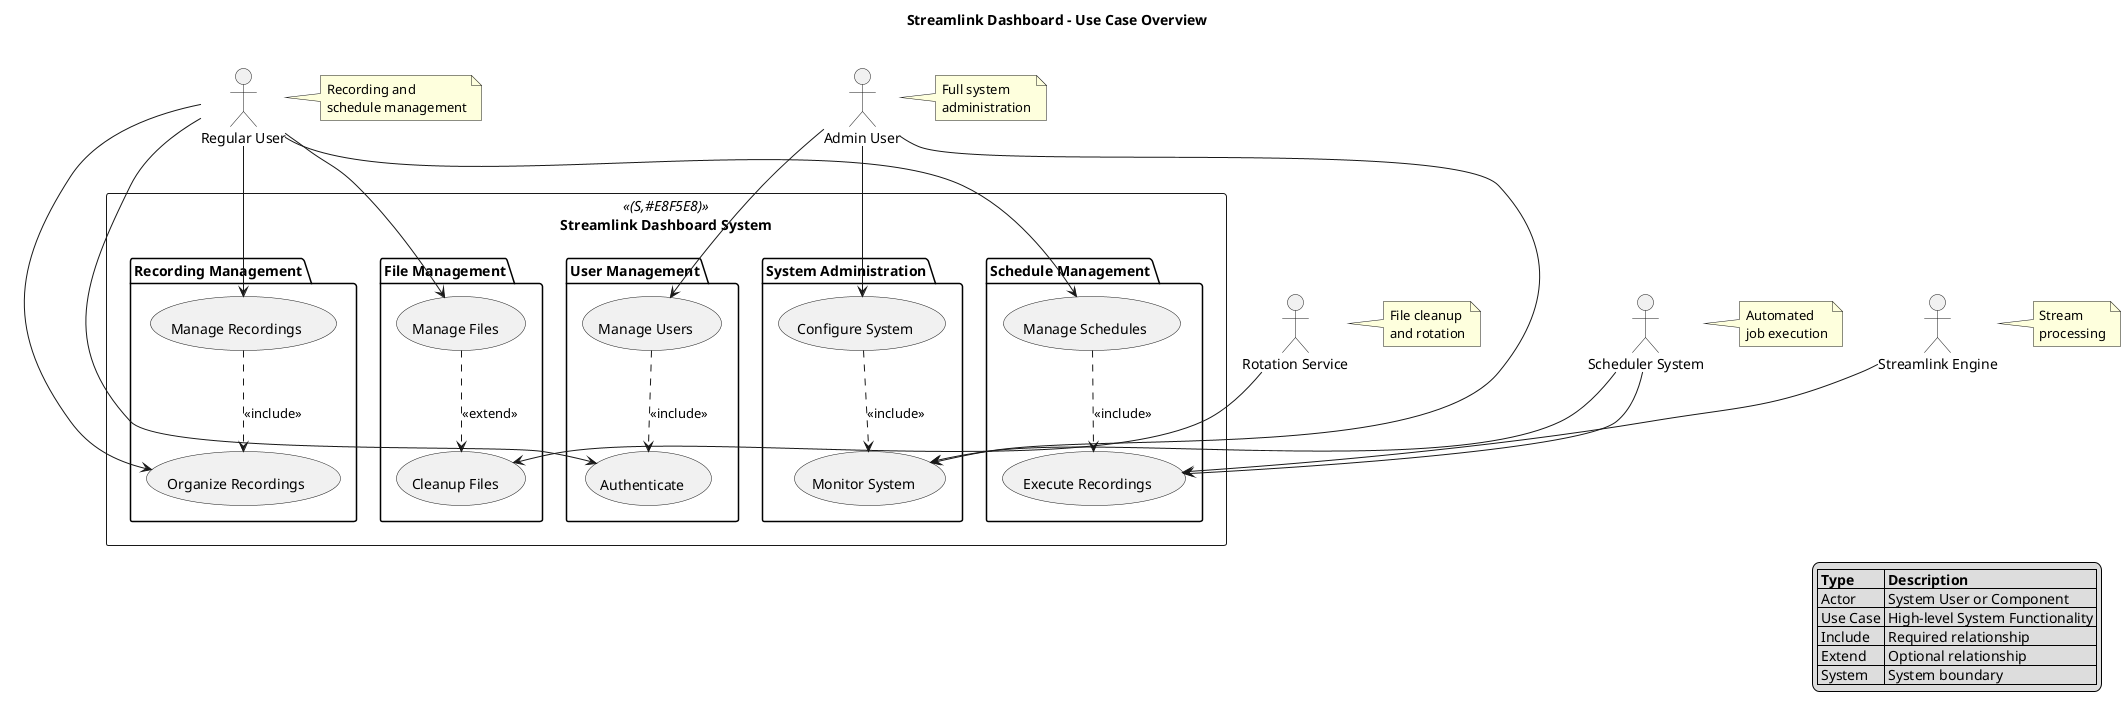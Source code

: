@startuml Use Case Overview

!define ACTOR(name,desc) actor name as "desc" << (A,#E1F5FE) >>
!define USECASE(name,desc) usecase name as "desc" << (U,#FFF3E0) >>
!define SYSTEM(name,desc) rectangle name as "desc" << (S,#E8F5E8) >>

title Streamlink Dashboard - Use Case Overview

' Actors
ACTOR(admin, "Admin User")
ACTOR(user, "Regular User")
ACTOR(scheduler, "Scheduler System")
ACTOR(streamlink, "Streamlink Engine")
ACTOR(rotation, "Rotation Service")

' System Boundary
SYSTEM(streamlink_dashboard, "Streamlink Dashboard System") {

    ' High-level Use Cases
    package "User Management" {
        USECASE(manage_users, "Manage Users")
        USECASE(authenticate, "Authenticate")
    }

    package "Recording Management" {
        USECASE(manage_recordings, "Manage Recordings")
        USECASE(organize_recordings, "Organize Recordings")
    }

    package "Schedule Management" {
        USECASE(manage_schedules, "Manage Schedules")
        USECASE(execute_recordings, "Execute Recordings")
    }

    package "System Administration" {
        USECASE(configure_system, "Configure System")
        USECASE(monitor_system, "Monitor System")
    }

    package "File Management" {
        USECASE(manage_files, "Manage Files")
        USECASE(cleanup_files, "Cleanup Files")
    }
}

' Actor Relationships
admin --> manage_users
admin --> configure_system
admin --> monitor_system

user --> authenticate
user --> manage_recordings
user --> organize_recordings
user --> manage_schedules
user --> manage_files

scheduler --> execute_recordings
scheduler --> monitor_system

streamlink --> execute_recordings

rotation --> cleanup_files

' Include/Extend Relationships
manage_users ..> authenticate : <<include>>
manage_recordings ..> organize_recordings : <<include>>
manage_schedules ..> execute_recordings : <<include>>
configure_system ..> monitor_system : <<include>>
manage_files ..> cleanup_files : <<extend>>

' Notes
note right of admin : Full system\nadministration
note right of user : Recording and\nschedule management
note right of scheduler : Automated\njob execution
note right of streamlink : Stream\nprocessing
note right of rotation : File cleanup\nand rotation

' Legend
legend right
    |= Type |= Description |
    | Actor | System User or Component |
    | Use Case | High-level System Functionality |
    | Include | Required relationship |
    | Extend | Optional relationship |
    | System | System boundary |
endlegend

@enduml
